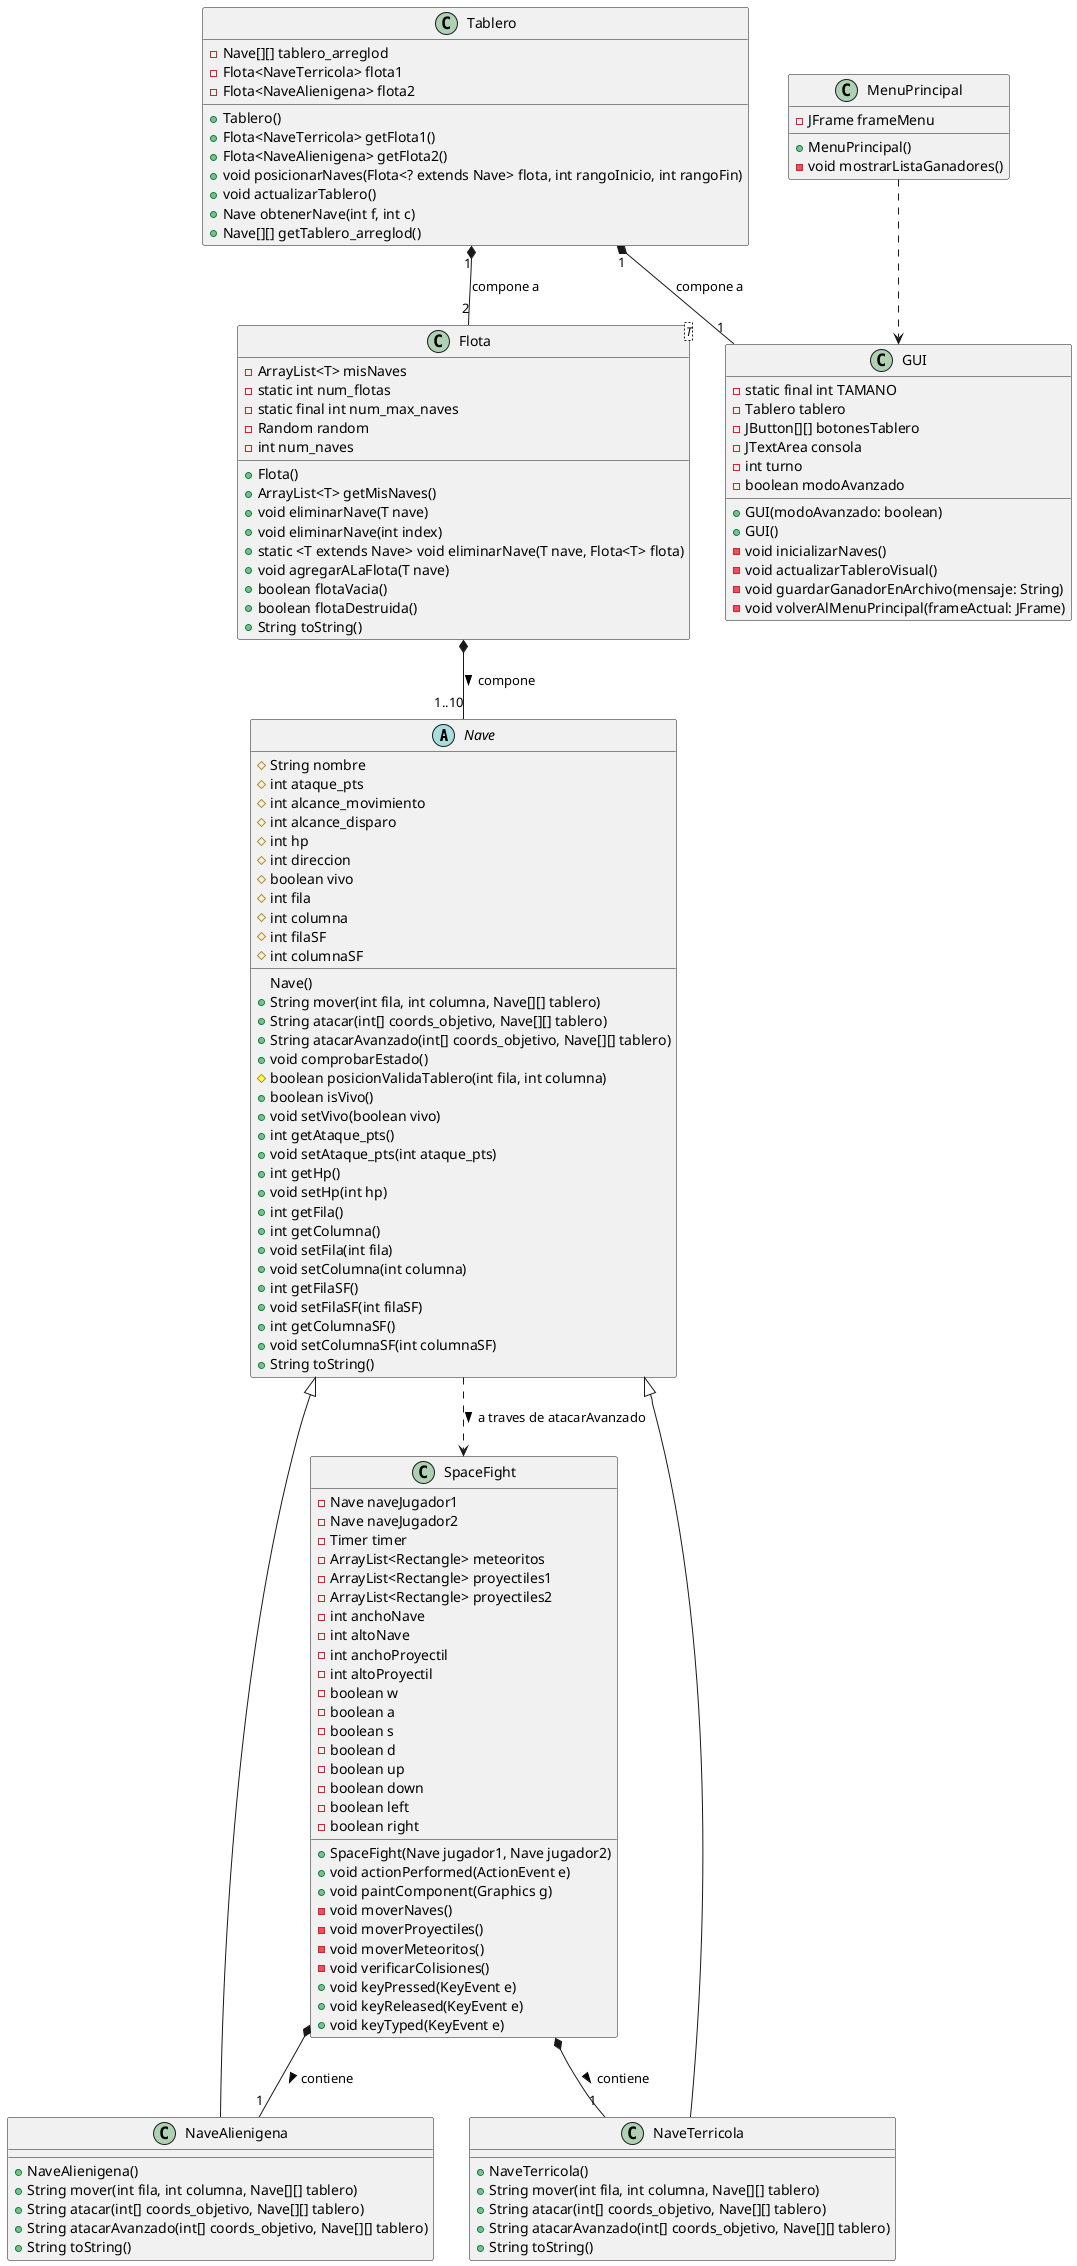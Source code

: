 @startuml
abstract class Nave {
    # String nombre
    # int ataque_pts
    # int alcance_movimiento
    # int alcance_disparo
    # int hp
    # int direccion
    # boolean vivo
    # int fila
    # int columna
    # int filaSF
    # int columnaSF
    
    Nave()
    + String mover(int fila, int columna, Nave[][] tablero)
    + String atacar(int[] coords_objetivo, Nave[][] tablero)
    + String atacarAvanzado(int[] coords_objetivo, Nave[][] tablero)
    + void comprobarEstado()
    # boolean posicionValidaTablero(int fila, int columna)
    + boolean isVivo()
    + void setVivo(boolean vivo)
    + int getAtaque_pts()
    + void setAtaque_pts(int ataque_pts)
    + int getHp()
    + void setHp(int hp)
    + int getFila()
    + int getColumna()
    + void setFila(int fila)
    + void setColumna(int columna)
    + int getFilaSF()
    + void setFilaSF(int filaSF)
    + int getColumnaSF()
    + void setColumnaSF(int columnaSF)
    + String toString()
}

class NaveAlienigena {
    + NaveAlienigena()
    + String mover(int fila, int columna, Nave[][] tablero)
    + String atacar(int[] coords_objetivo, Nave[][] tablero)
    + String atacarAvanzado(int[] coords_objetivo, Nave[][] tablero)
    + String toString()
}

class NaveTerricola {
    + NaveTerricola()
    + String mover(int fila, int columna, Nave[][] tablero)
    + String atacar(int[] coords_objetivo, Nave[][] tablero)
    + String atacarAvanzado(int[] coords_objetivo, Nave[][] tablero)
    + String toString()
}

class Flota<T extends Nave> {
    - ArrayList<T> misNaves
    - static int num_flotas
    - static final int num_max_naves
    - Random random
    - int num_naves
    
    + Flota()
    + ArrayList<T> getMisNaves()
    + void eliminarNave(T nave)
    + void eliminarNave(int index)
    + static <T extends Nave> void eliminarNave(T nave, Flota<T> flota)
    + void agregarALaFlota(T nave)
    + boolean flotaVacia()
    + boolean flotaDestruida()
    + String toString()
}

class Tablero {
    - Nave[][] tablero_arreglod
    - Flota<NaveTerricola> flota1
    - Flota<NaveAlienigena> flota2
    
    + Tablero()
    + Flota<NaveTerricola> getFlota1()
    + Flota<NaveAlienigena> getFlota2()
    + void posicionarNaves(Flota<? extends Nave> flota, int rangoInicio, int rangoFin)
    + void actualizarTablero()
    + Nave obtenerNave(int f, int c)
    + Nave[][] getTablero_arreglod()
}
class SpaceFight {
    -Nave naveJugador1
    -Nave naveJugador2
    -Timer timer
    -ArrayList<Rectangle> meteoritos
    -ArrayList<Rectangle> proyectiles1
    -ArrayList<Rectangle> proyectiles2
    -int anchoNave
    -int altoNave
    -int anchoProyectil
    -int altoProyectil
    -boolean w
    -boolean a
    -boolean s
    -boolean d
    -boolean up
    -boolean down
    -boolean left
    -boolean right
    +SpaceFight(Nave jugador1, Nave jugador2)
    +void actionPerformed(ActionEvent e)
    +void paintComponent(Graphics g)
    -void moverNaves()
    -void moverProyectiles()
    -void moverMeteoritos()
    -void verificarColisiones()
    +void keyPressed(KeyEvent e)
    +void keyReleased(KeyEvent e)
    +void keyTyped(KeyEvent e)
}

class GUI {
    -static final int TAMANO
    -Tablero tablero
    -JButton[][] botonesTablero
    -JTextArea consola
    -int turno
    -boolean modoAvanzado
    +GUI(modoAvanzado: boolean)
    +GUI()
    -void inicializarNaves()
    -void actualizarTableroVisual()
    -void guardarGanadorEnArchivo(mensaje: String)
    -void volverAlMenuPrincipal(frameActual: JFrame)
}

class MenuPrincipal {
    -JFrame frameMenu
    +MenuPrincipal()
    -void mostrarListaGanadores()
}


Nave <|-- NaveAlienigena
Nave <|-- NaveTerricola
Flota *-- "1..10" Nave : compone >
SpaceFight *-- "1" NaveAlienigena : contiene >
SpaceFight *-- "1" NaveTerricola : contiene >
class "Flota<T>" as Flota
Nave ..> SpaceFight : a traves de atacarAvanzado > 


Tablero "1" *-- "2" Flota : compone a


Tablero "1" *-- "1" GUI : compone a


MenuPrincipal ..> GUI





@enduml
